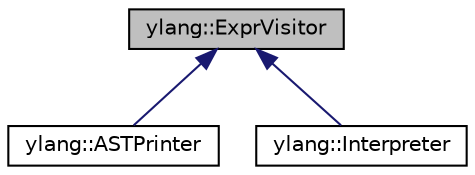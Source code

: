 digraph "ylang::ExprVisitor"
{
 // LATEX_PDF_SIZE
  edge [fontname="Helvetica",fontsize="10",labelfontname="Helvetica",labelfontsize="10"];
  node [fontname="Helvetica",fontsize="10",shape=record];
  Node1 [label="ylang::ExprVisitor",height=0.2,width=0.4,color="black", fillcolor="grey75", style="filled", fontcolor="black",tooltip="Abstract class used to visit a node in the AST."];
  Node1 -> Node2 [dir="back",color="midnightblue",fontsize="10",style="solid",fontname="Helvetica"];
  Node2 [label="ylang::ASTPrinter",height=0.2,width=0.4,color="black", fillcolor="white", style="filled",URL="$dc/d4c/classylang_1_1ASTPrinter.html",tooltip="Class used to print the AST."];
  Node1 -> Node3 [dir="back",color="midnightblue",fontsize="10",style="solid",fontname="Helvetica"];
  Node3 [label="ylang::Interpreter",height=0.2,width=0.4,color="black", fillcolor="white", style="filled",URL="$d1/d71/classylang_1_1Interpreter.html",tooltip=" "];
}
